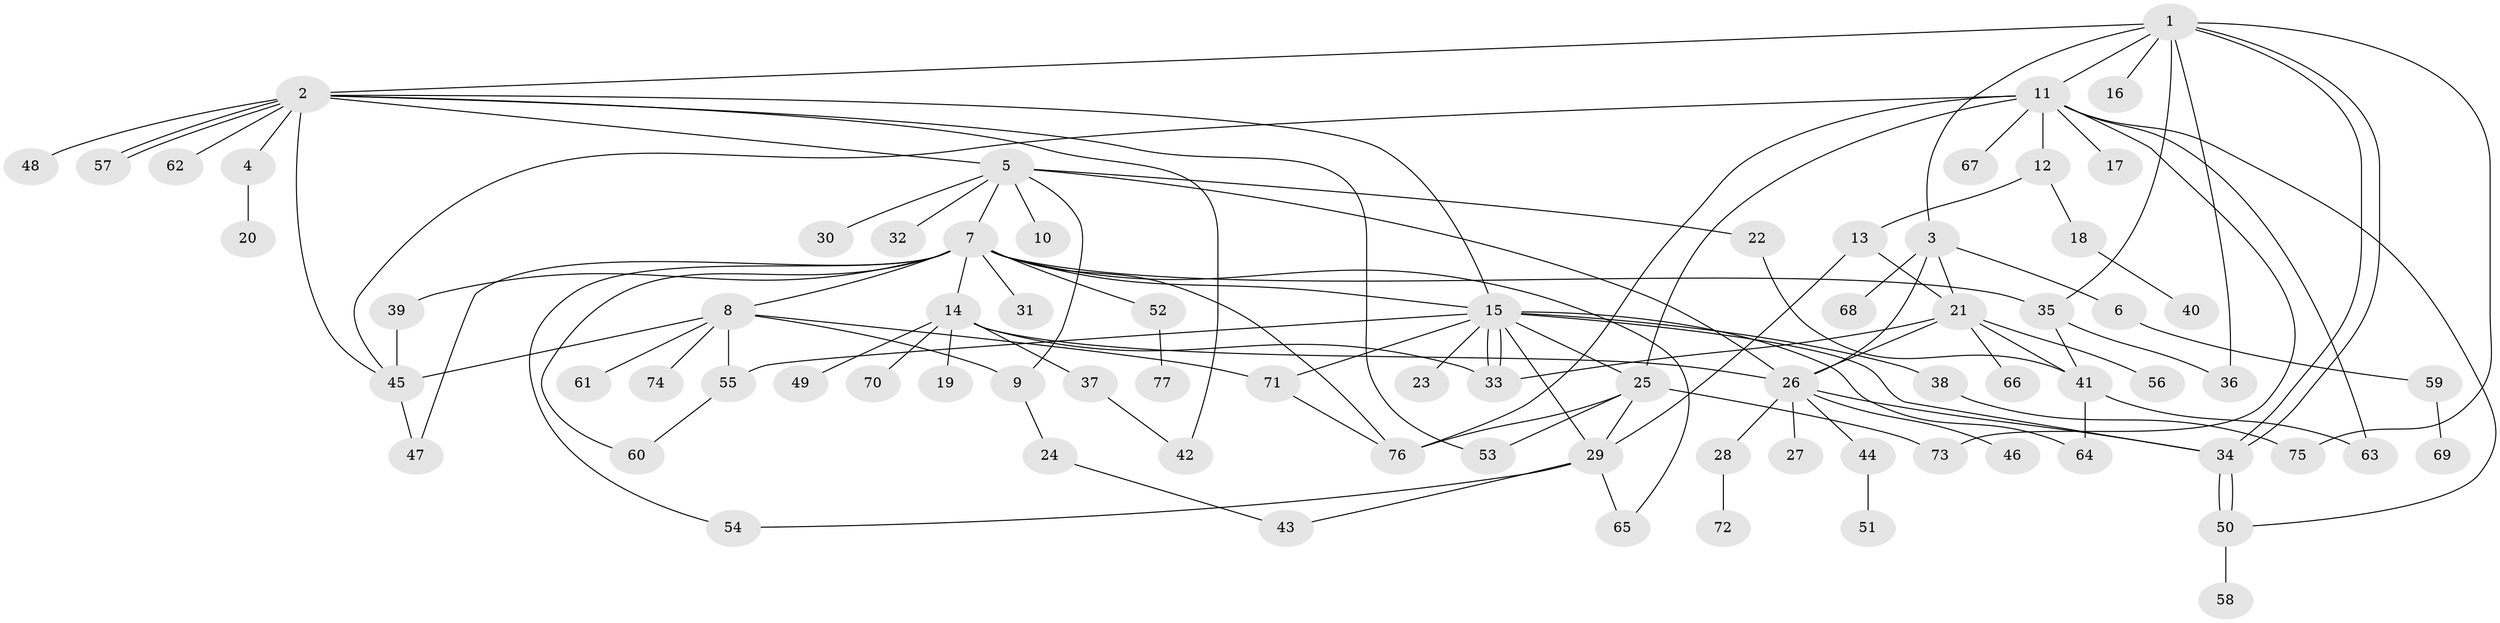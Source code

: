 // coarse degree distribution, {1: 0.3870967741935484, 8: 0.0967741935483871, 7: 0.06451612903225806, 4: 0.12903225806451613, 3: 0.06451612903225806, 2: 0.06451612903225806, 6: 0.0967741935483871, 5: 0.06451612903225806, 10: 0.03225806451612903}
// Generated by graph-tools (version 1.1) at 2025/36/03/04/25 23:36:47]
// undirected, 77 vertices, 117 edges
graph export_dot {
  node [color=gray90,style=filled];
  1;
  2;
  3;
  4;
  5;
  6;
  7;
  8;
  9;
  10;
  11;
  12;
  13;
  14;
  15;
  16;
  17;
  18;
  19;
  20;
  21;
  22;
  23;
  24;
  25;
  26;
  27;
  28;
  29;
  30;
  31;
  32;
  33;
  34;
  35;
  36;
  37;
  38;
  39;
  40;
  41;
  42;
  43;
  44;
  45;
  46;
  47;
  48;
  49;
  50;
  51;
  52;
  53;
  54;
  55;
  56;
  57;
  58;
  59;
  60;
  61;
  62;
  63;
  64;
  65;
  66;
  67;
  68;
  69;
  70;
  71;
  72;
  73;
  74;
  75;
  76;
  77;
  1 -- 2;
  1 -- 3;
  1 -- 11;
  1 -- 16;
  1 -- 34;
  1 -- 34;
  1 -- 35;
  1 -- 36;
  1 -- 75;
  2 -- 4;
  2 -- 5;
  2 -- 15;
  2 -- 42;
  2 -- 45;
  2 -- 48;
  2 -- 53;
  2 -- 57;
  2 -- 57;
  2 -- 62;
  3 -- 6;
  3 -- 21;
  3 -- 26;
  3 -- 68;
  4 -- 20;
  5 -- 7;
  5 -- 9;
  5 -- 10;
  5 -- 22;
  5 -- 26;
  5 -- 30;
  5 -- 32;
  6 -- 59;
  7 -- 8;
  7 -- 14;
  7 -- 15;
  7 -- 31;
  7 -- 35;
  7 -- 39;
  7 -- 47;
  7 -- 52;
  7 -- 54;
  7 -- 60;
  7 -- 65;
  7 -- 76;
  8 -- 9;
  8 -- 45;
  8 -- 55;
  8 -- 61;
  8 -- 71;
  8 -- 74;
  9 -- 24;
  11 -- 12;
  11 -- 17;
  11 -- 25;
  11 -- 45;
  11 -- 50;
  11 -- 63;
  11 -- 67;
  11 -- 73;
  11 -- 76;
  12 -- 13;
  12 -- 18;
  13 -- 21;
  13 -- 29;
  14 -- 19;
  14 -- 26;
  14 -- 33;
  14 -- 37;
  14 -- 49;
  14 -- 70;
  15 -- 23;
  15 -- 25;
  15 -- 29;
  15 -- 33;
  15 -- 33;
  15 -- 34;
  15 -- 38;
  15 -- 55;
  15 -- 64;
  15 -- 71;
  18 -- 40;
  21 -- 26;
  21 -- 33;
  21 -- 41;
  21 -- 56;
  21 -- 66;
  22 -- 41;
  24 -- 43;
  25 -- 29;
  25 -- 53;
  25 -- 73;
  25 -- 76;
  26 -- 27;
  26 -- 28;
  26 -- 34;
  26 -- 44;
  26 -- 46;
  28 -- 72;
  29 -- 43;
  29 -- 54;
  29 -- 65;
  34 -- 50;
  34 -- 50;
  35 -- 36;
  35 -- 41;
  37 -- 42;
  38 -- 75;
  39 -- 45;
  41 -- 63;
  41 -- 64;
  44 -- 51;
  45 -- 47;
  50 -- 58;
  52 -- 77;
  55 -- 60;
  59 -- 69;
  71 -- 76;
}
